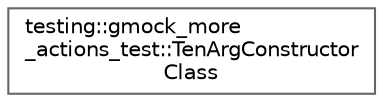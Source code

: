 digraph "Graphical Class Hierarchy"
{
 // LATEX_PDF_SIZE
  bgcolor="transparent";
  edge [fontname=Helvetica,fontsize=10,labelfontname=Helvetica,labelfontsize=10];
  node [fontname=Helvetica,fontsize=10,shape=box,height=0.2,width=0.4];
  rankdir="LR";
  Node0 [id="Node000000",label="testing::gmock_more\l_actions_test::TenArgConstructor\lClass",height=0.2,width=0.4,color="grey40", fillcolor="white", style="filled",URL="$classtesting_1_1gmock__more__actions__test_1_1_ten_arg_constructor_class.html",tooltip=" "];
}
